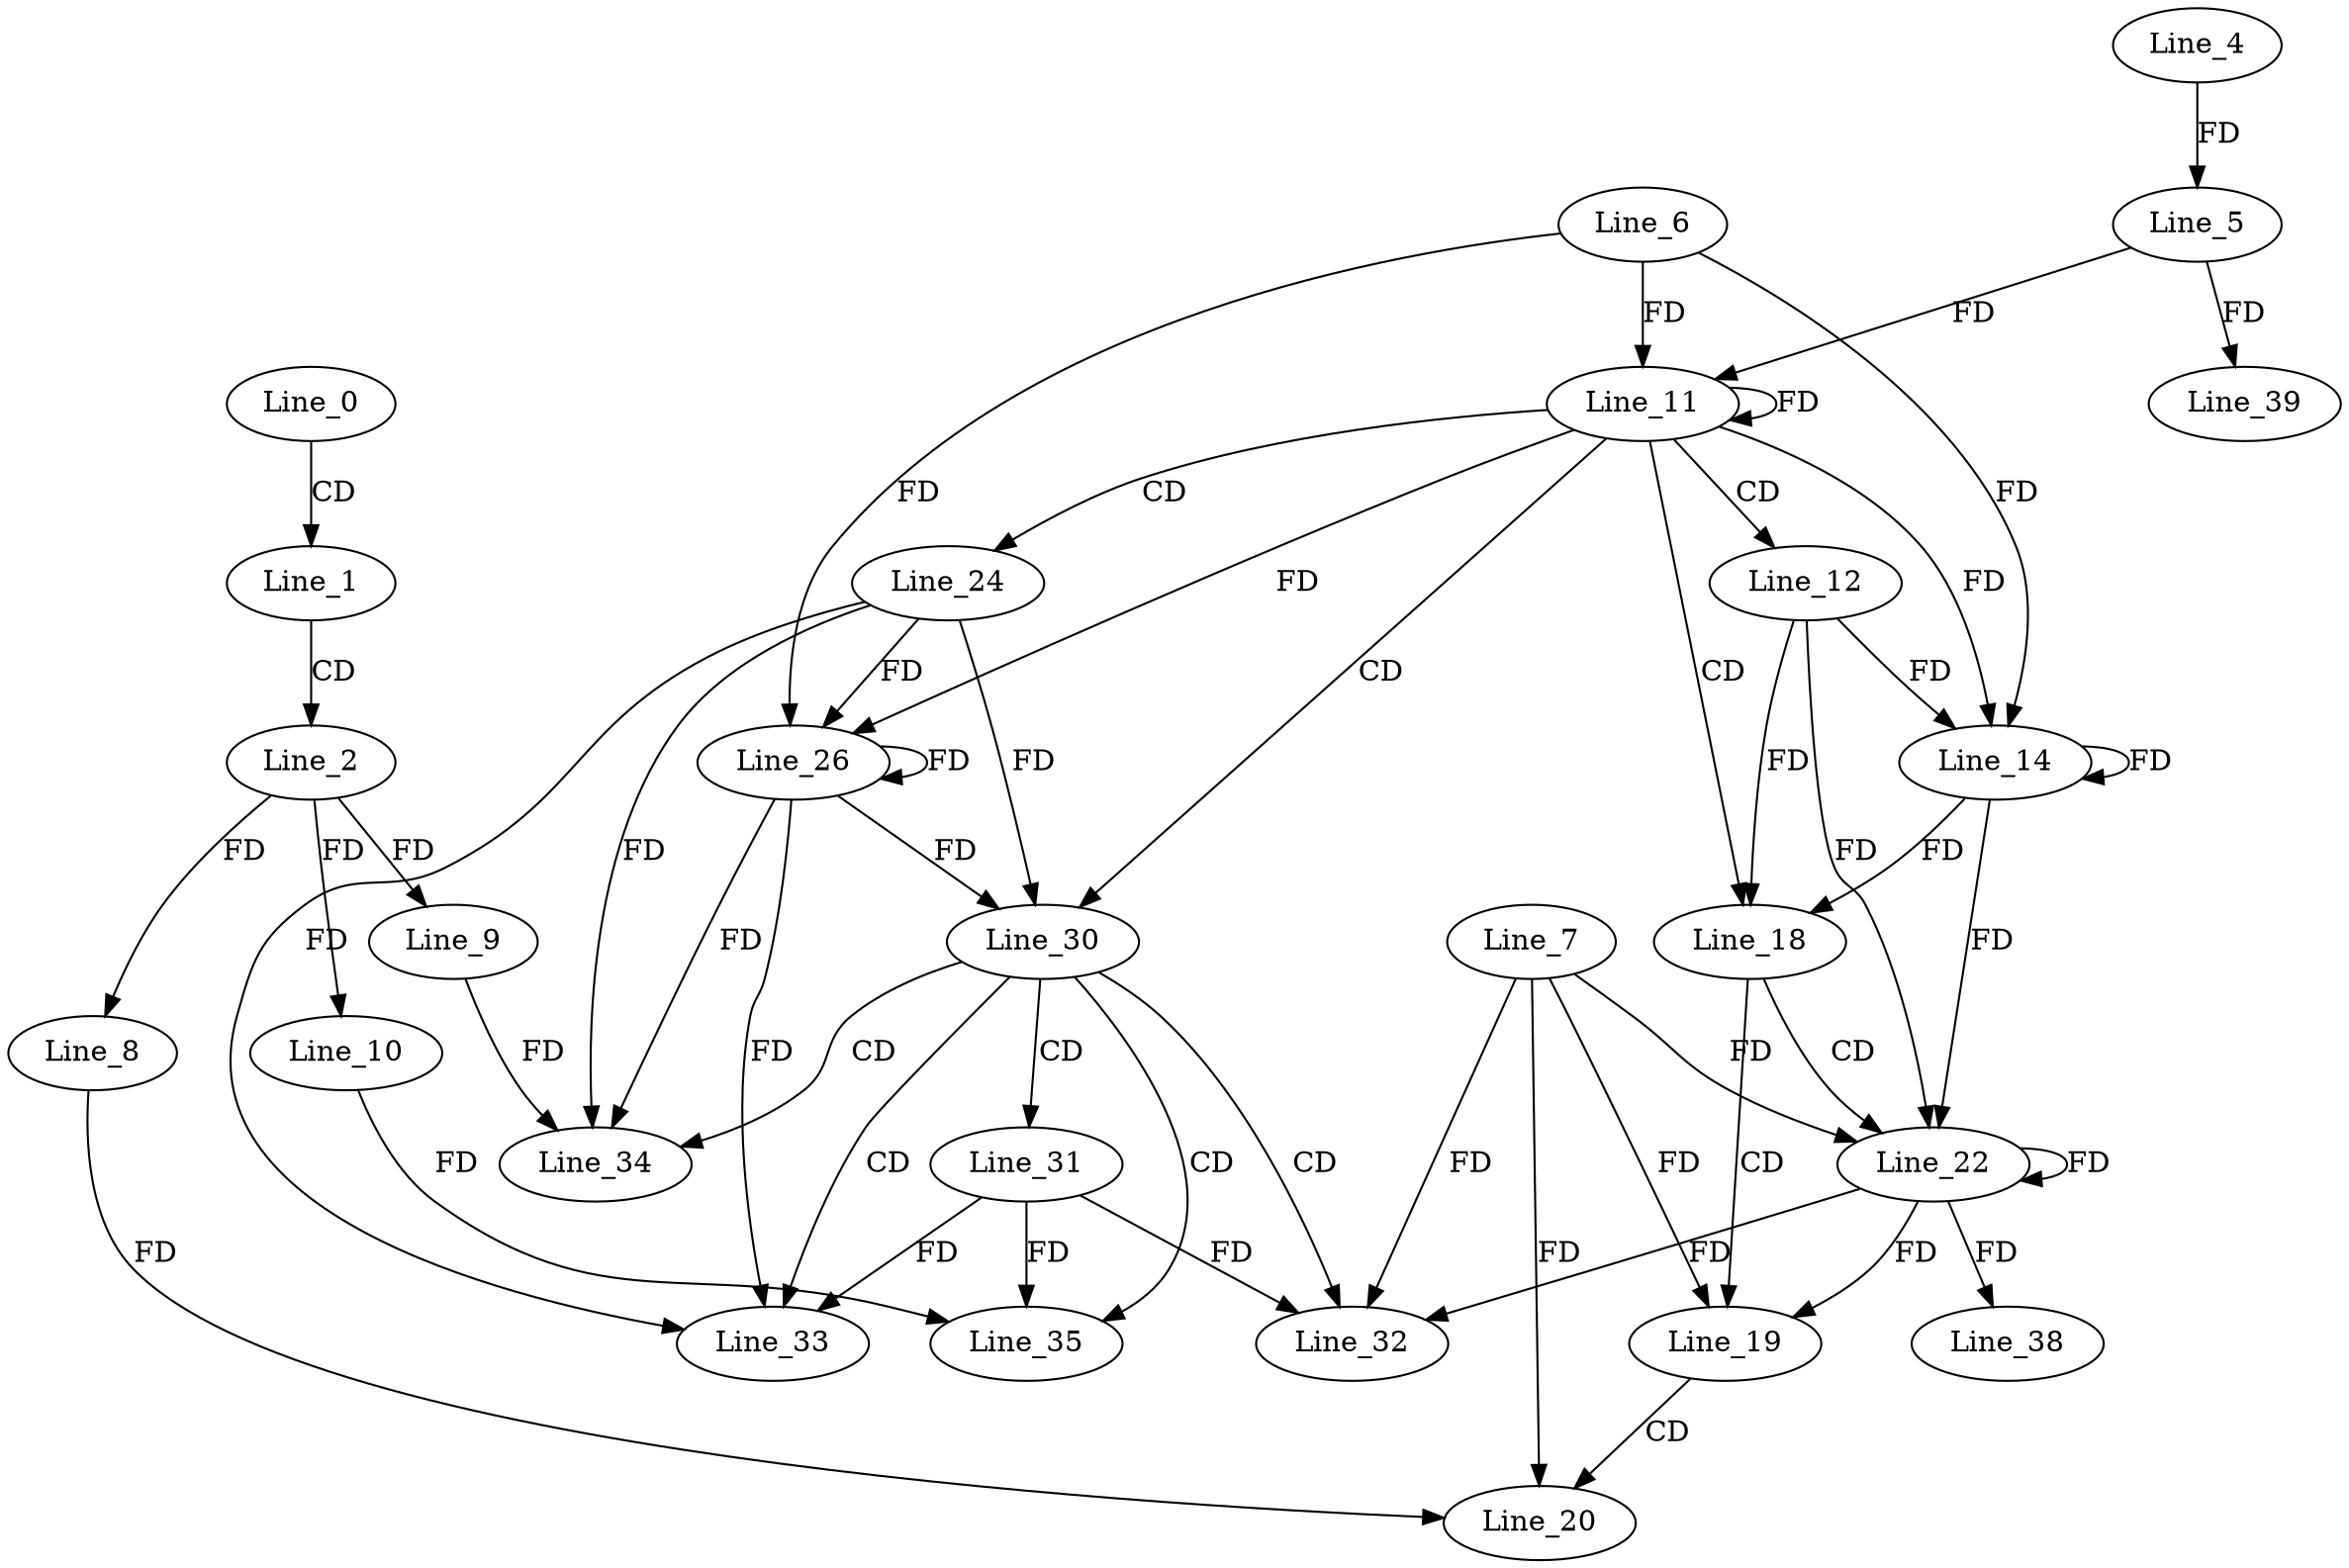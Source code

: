 digraph G {
  Line_0;
  Line_1;
  Line_2;
  Line_4;
  Line_5;
  Line_8;
  Line_9;
  Line_10;
  Line_11;
  Line_6;
  Line_11;
  Line_5;
  Line_11;
  Line_12;
  Line_14;
  Line_14;
  Line_18;
  Line_19;
  Line_7;
  Line_20;
  Line_8;
  Line_22;
  Line_24;
  Line_26;
  Line_26;
  Line_30;
  Line_31;
  Line_32;
  Line_32;
  Line_33;
  Line_33;
  Line_34;
  Line_9;
  Line_35;
  Line_10;
  Line_38;
  Line_39;
  Line_0 -> Line_1 [ label="CD" ];
  Line_1 -> Line_2 [ label="CD" ];
  Line_4 -> Line_5 [ label="FD" ];
  Line_2 -> Line_8 [ label="FD" ];
  Line_2 -> Line_9 [ label="FD" ];
  Line_2 -> Line_10 [ label="FD" ];
  Line_11 -> Line_11 [ label="FD" ];
  Line_6 -> Line_11 [ label="FD" ];
  Line_5 -> Line_11 [ label="FD" ];
  Line_11 -> Line_12 [ label="CD" ];
  Line_12 -> Line_14 [ label="FD" ];
  Line_14 -> Line_14 [ label="FD" ];
  Line_11 -> Line_14 [ label="FD" ];
  Line_6 -> Line_14 [ label="FD" ];
  Line_11 -> Line_18 [ label="CD" ];
  Line_12 -> Line_18 [ label="FD" ];
  Line_14 -> Line_18 [ label="FD" ];
  Line_18 -> Line_19 [ label="CD" ];
  Line_7 -> Line_19 [ label="FD" ];
  Line_19 -> Line_20 [ label="CD" ];
  Line_8 -> Line_20 [ label="FD" ];
  Line_7 -> Line_20 [ label="FD" ];
  Line_18 -> Line_22 [ label="CD" ];
  Line_22 -> Line_22 [ label="FD" ];
  Line_7 -> Line_22 [ label="FD" ];
  Line_12 -> Line_22 [ label="FD" ];
  Line_14 -> Line_22 [ label="FD" ];
  Line_11 -> Line_24 [ label="CD" ];
  Line_24 -> Line_26 [ label="FD" ];
  Line_26 -> Line_26 [ label="FD" ];
  Line_11 -> Line_26 [ label="FD" ];
  Line_6 -> Line_26 [ label="FD" ];
  Line_11 -> Line_30 [ label="CD" ];
  Line_24 -> Line_30 [ label="FD" ];
  Line_26 -> Line_30 [ label="FD" ];
  Line_30 -> Line_31 [ label="CD" ];
  Line_30 -> Line_32 [ label="CD" ];
  Line_31 -> Line_32 [ label="FD" ];
  Line_22 -> Line_32 [ label="FD" ];
  Line_7 -> Line_32 [ label="FD" ];
  Line_30 -> Line_33 [ label="CD" ];
  Line_31 -> Line_33 [ label="FD" ];
  Line_24 -> Line_33 [ label="FD" ];
  Line_26 -> Line_33 [ label="FD" ];
  Line_30 -> Line_34 [ label="CD" ];
  Line_9 -> Line_34 [ label="FD" ];
  Line_24 -> Line_34 [ label="FD" ];
  Line_26 -> Line_34 [ label="FD" ];
  Line_30 -> Line_35 [ label="CD" ];
  Line_10 -> Line_35 [ label="FD" ];
  Line_31 -> Line_35 [ label="FD" ];
  Line_22 -> Line_38 [ label="FD" ];
  Line_5 -> Line_39 [ label="FD" ];
  Line_22 -> Line_19 [ label="FD" ];
}
